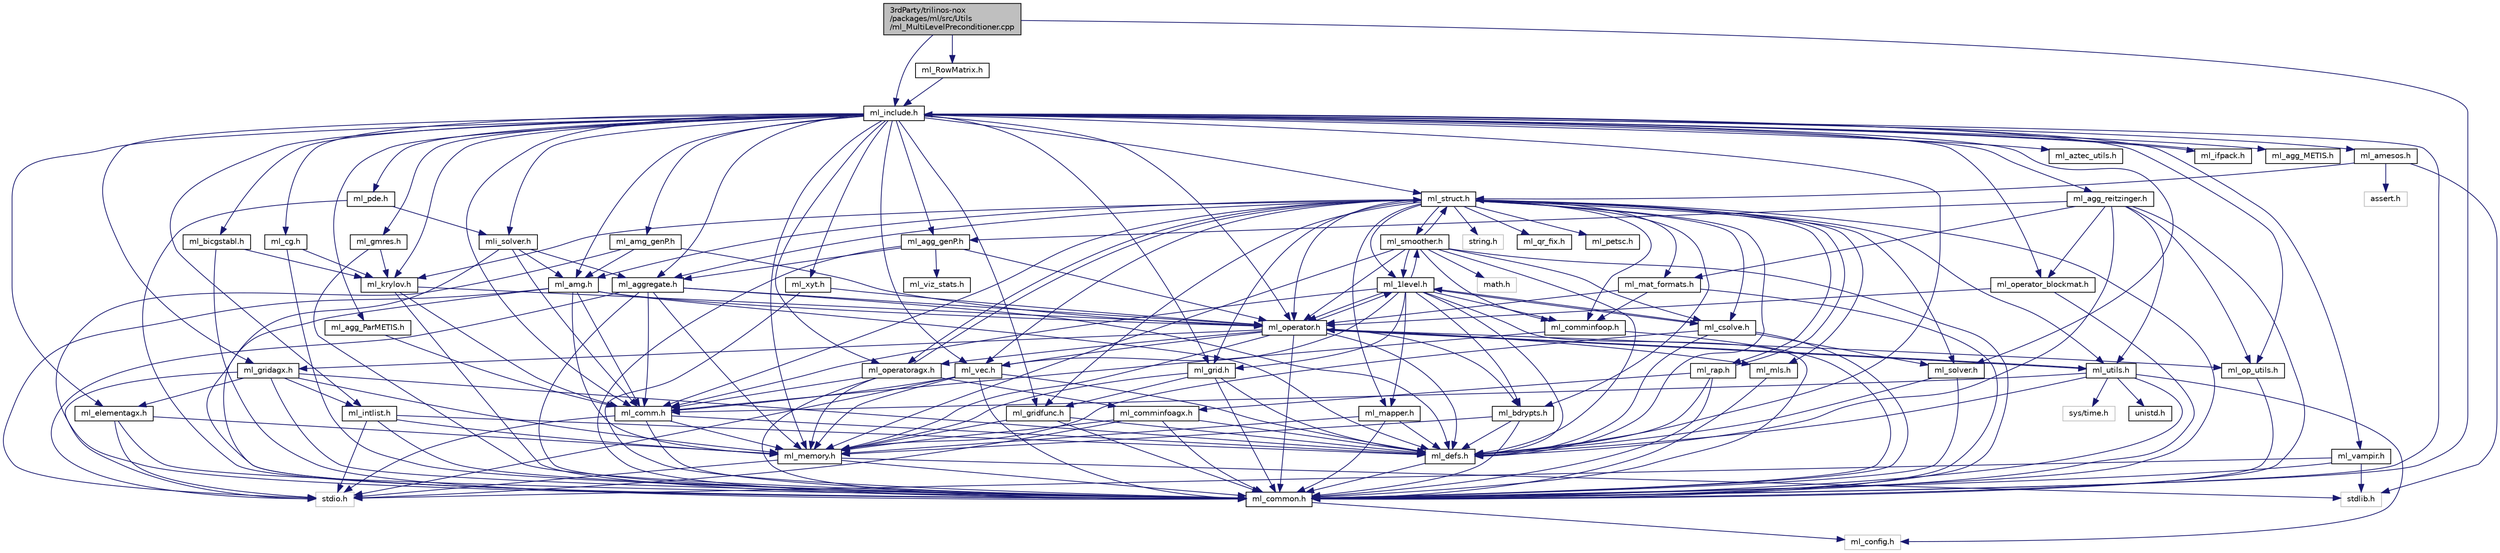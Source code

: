 digraph "3rdParty/trilinos-nox/packages/ml/src/Utils/ml_MultiLevelPreconditioner.cpp"
{
  edge [fontname="Helvetica",fontsize="10",labelfontname="Helvetica",labelfontsize="10"];
  node [fontname="Helvetica",fontsize="10",shape=record];
  Node0 [label="3rdParty/trilinos-nox\l/packages/ml/src/Utils\l/ml_MultiLevelPreconditioner.cpp",height=0.2,width=0.4,color="black", fillcolor="grey75", style="filled", fontcolor="black"];
  Node0 -> Node1 [color="midnightblue",fontsize="10",style="solid",fontname="Helvetica"];
  Node1 [label="ml_common.h",height=0.2,width=0.4,color="black", fillcolor="white", style="filled",URL="$db/d87/ml__common_8h.html"];
  Node1 -> Node2 [color="midnightblue",fontsize="10",style="solid",fontname="Helvetica"];
  Node2 [label="ml_config.h",height=0.2,width=0.4,color="grey75", fillcolor="white", style="filled"];
  Node0 -> Node3 [color="midnightblue",fontsize="10",style="solid",fontname="Helvetica"];
  Node3 [label="ml_include.h",height=0.2,width=0.4,color="black", fillcolor="white", style="filled",URL="$d4/dfb/ml__include_8h.html"];
  Node3 -> Node1 [color="midnightblue",fontsize="10",style="solid",fontname="Helvetica"];
  Node3 -> Node4 [color="midnightblue",fontsize="10",style="solid",fontname="Helvetica"];
  Node4 [label="ml_defs.h",height=0.2,width=0.4,color="black", fillcolor="white", style="filled",URL="$d7/d96/ml__defs_8h.html"];
  Node4 -> Node1 [color="midnightblue",fontsize="10",style="solid",fontname="Helvetica"];
  Node3 -> Node5 [color="midnightblue",fontsize="10",style="solid",fontname="Helvetica"];
  Node5 [label="ml_struct.h",height=0.2,width=0.4,color="black", fillcolor="white", style="filled",URL="$db/de5/ml__struct_8h.html"];
  Node5 -> Node1 [color="midnightblue",fontsize="10",style="solid",fontname="Helvetica"];
  Node5 -> Node4 [color="midnightblue",fontsize="10",style="solid",fontname="Helvetica"];
  Node5 -> Node6 [color="midnightblue",fontsize="10",style="solid",fontname="Helvetica"];
  Node6 [label="ml_bdrypts.h",height=0.2,width=0.4,color="black", fillcolor="white", style="filled",URL="$d6/d86/ml__bdrypts_8h.html"];
  Node6 -> Node1 [color="midnightblue",fontsize="10",style="solid",fontname="Helvetica"];
  Node6 -> Node4 [color="midnightblue",fontsize="10",style="solid",fontname="Helvetica"];
  Node6 -> Node7 [color="midnightblue",fontsize="10",style="solid",fontname="Helvetica"];
  Node7 [label="ml_memory.h",height=0.2,width=0.4,color="black", fillcolor="white", style="filled",URL="$db/d67/ml__memory_8h.html"];
  Node7 -> Node8 [color="midnightblue",fontsize="10",style="solid",fontname="Helvetica"];
  Node8 [label="stdio.h",height=0.2,width=0.4,color="grey75", fillcolor="white", style="filled"];
  Node7 -> Node9 [color="midnightblue",fontsize="10",style="solid",fontname="Helvetica"];
  Node9 [label="stdlib.h",height=0.2,width=0.4,color="grey75", fillcolor="white", style="filled"];
  Node7 -> Node1 [color="midnightblue",fontsize="10",style="solid",fontname="Helvetica"];
  Node5 -> Node10 [color="midnightblue",fontsize="10",style="solid",fontname="Helvetica"];
  Node10 [label="ml_mapper.h",height=0.2,width=0.4,color="black", fillcolor="white", style="filled",URL="$d7/d59/ml__mapper_8h.html"];
  Node10 -> Node1 [color="midnightblue",fontsize="10",style="solid",fontname="Helvetica"];
  Node10 -> Node4 [color="midnightblue",fontsize="10",style="solid",fontname="Helvetica"];
  Node10 -> Node7 [color="midnightblue",fontsize="10",style="solid",fontname="Helvetica"];
  Node5 -> Node11 [color="midnightblue",fontsize="10",style="solid",fontname="Helvetica"];
  Node11 [label="ml_grid.h",height=0.2,width=0.4,color="black", fillcolor="white", style="filled",URL="$d2/dab/ml__grid_8h.html"];
  Node11 -> Node1 [color="midnightblue",fontsize="10",style="solid",fontname="Helvetica"];
  Node11 -> Node4 [color="midnightblue",fontsize="10",style="solid",fontname="Helvetica"];
  Node11 -> Node7 [color="midnightblue",fontsize="10",style="solid",fontname="Helvetica"];
  Node11 -> Node12 [color="midnightblue",fontsize="10",style="solid",fontname="Helvetica"];
  Node12 [label="ml_gridfunc.h",height=0.2,width=0.4,color="black", fillcolor="white", style="filled",URL="$d7/df5/ml__gridfunc_8h.html"];
  Node12 -> Node1 [color="midnightblue",fontsize="10",style="solid",fontname="Helvetica"];
  Node12 -> Node4 [color="midnightblue",fontsize="10",style="solid",fontname="Helvetica"];
  Node12 -> Node7 [color="midnightblue",fontsize="10",style="solid",fontname="Helvetica"];
  Node5 -> Node13 [color="midnightblue",fontsize="10",style="solid",fontname="Helvetica"];
  Node13 [label="ml_smoother.h",height=0.2,width=0.4,color="black", fillcolor="white", style="filled",URL="$d7/d5b/ml__smoother_8h.html"];
  Node13 -> Node1 [color="midnightblue",fontsize="10",style="solid",fontname="Helvetica"];
  Node13 -> Node4 [color="midnightblue",fontsize="10",style="solid",fontname="Helvetica"];
  Node13 -> Node7 [color="midnightblue",fontsize="10",style="solid",fontname="Helvetica"];
  Node13 -> Node14 [color="midnightblue",fontsize="10",style="solid",fontname="Helvetica"];
  Node14 [label="ml_1level.h",height=0.2,width=0.4,color="black", fillcolor="white", style="filled",URL="$da/ddc/ml__1level_8h.html"];
  Node14 -> Node1 [color="midnightblue",fontsize="10",style="solid",fontname="Helvetica"];
  Node14 -> Node4 [color="midnightblue",fontsize="10",style="solid",fontname="Helvetica"];
  Node14 -> Node6 [color="midnightblue",fontsize="10",style="solid",fontname="Helvetica"];
  Node14 -> Node10 [color="midnightblue",fontsize="10",style="solid",fontname="Helvetica"];
  Node14 -> Node11 [color="midnightblue",fontsize="10",style="solid",fontname="Helvetica"];
  Node14 -> Node15 [color="midnightblue",fontsize="10",style="solid",fontname="Helvetica"];
  Node15 [label="ml_comm.h",height=0.2,width=0.4,color="black", fillcolor="white", style="filled",URL="$d7/d8c/ml__comm_8h.html"];
  Node15 -> Node8 [color="midnightblue",fontsize="10",style="solid",fontname="Helvetica"];
  Node15 -> Node1 [color="midnightblue",fontsize="10",style="solid",fontname="Helvetica"];
  Node15 -> Node4 [color="midnightblue",fontsize="10",style="solid",fontname="Helvetica"];
  Node15 -> Node7 [color="midnightblue",fontsize="10",style="solid",fontname="Helvetica"];
  Node14 -> Node16 [color="midnightblue",fontsize="10",style="solid",fontname="Helvetica"];
  Node16 [label="ml_comminfoop.h",height=0.2,width=0.4,color="black", fillcolor="white", style="filled",URL="$d3/d65/ml__comminfoop_8h.html"];
  Node16 -> Node1 [color="midnightblue",fontsize="10",style="solid",fontname="Helvetica"];
  Node16 -> Node15 [color="midnightblue",fontsize="10",style="solid",fontname="Helvetica"];
  Node14 -> Node17 [color="midnightblue",fontsize="10",style="solid",fontname="Helvetica"];
  Node17 [label="ml_operator.h",height=0.2,width=0.4,color="black", fillcolor="white", style="filled",URL="$d5/da8/ml__operator_8h.html"];
  Node17 -> Node1 [color="midnightblue",fontsize="10",style="solid",fontname="Helvetica"];
  Node17 -> Node4 [color="midnightblue",fontsize="10",style="solid",fontname="Helvetica"];
  Node17 -> Node7 [color="midnightblue",fontsize="10",style="solid",fontname="Helvetica"];
  Node17 -> Node6 [color="midnightblue",fontsize="10",style="solid",fontname="Helvetica"];
  Node17 -> Node14 [color="midnightblue",fontsize="10",style="solid",fontname="Helvetica"];
  Node17 -> Node18 [color="midnightblue",fontsize="10",style="solid",fontname="Helvetica"];
  Node18 [label="ml_operatoragx.h",height=0.2,width=0.4,color="black", fillcolor="white", style="filled",URL="$db/dba/ml__operatoragx_8h.html"];
  Node18 -> Node1 [color="midnightblue",fontsize="10",style="solid",fontname="Helvetica"];
  Node18 -> Node7 [color="midnightblue",fontsize="10",style="solid",fontname="Helvetica"];
  Node18 -> Node15 [color="midnightblue",fontsize="10",style="solid",fontname="Helvetica"];
  Node18 -> Node19 [color="midnightblue",fontsize="10",style="solid",fontname="Helvetica"];
  Node19 [label="ml_comminfoagx.h",height=0.2,width=0.4,color="black", fillcolor="white", style="filled",URL="$d5/d9f/ml__comminfoagx_8h.html"];
  Node19 -> Node8 [color="midnightblue",fontsize="10",style="solid",fontname="Helvetica"];
  Node19 -> Node1 [color="midnightblue",fontsize="10",style="solid",fontname="Helvetica"];
  Node19 -> Node4 [color="midnightblue",fontsize="10",style="solid",fontname="Helvetica"];
  Node19 -> Node7 [color="midnightblue",fontsize="10",style="solid",fontname="Helvetica"];
  Node18 -> Node5 [color="midnightblue",fontsize="10",style="solid",fontname="Helvetica"];
  Node17 -> Node20 [color="midnightblue",fontsize="10",style="solid",fontname="Helvetica"];
  Node20 [label="ml_vec.h",height=0.2,width=0.4,color="black", fillcolor="white", style="filled",URL="$d6/d81/ml__vec_8h.html"];
  Node20 -> Node8 [color="midnightblue",fontsize="10",style="solid",fontname="Helvetica"];
  Node20 -> Node1 [color="midnightblue",fontsize="10",style="solid",fontname="Helvetica"];
  Node20 -> Node7 [color="midnightblue",fontsize="10",style="solid",fontname="Helvetica"];
  Node20 -> Node15 [color="midnightblue",fontsize="10",style="solid",fontname="Helvetica"];
  Node20 -> Node4 [color="midnightblue",fontsize="10",style="solid",fontname="Helvetica"];
  Node17 -> Node21 [color="midnightblue",fontsize="10",style="solid",fontname="Helvetica"];
  Node21 [label="ml_gridagx.h",height=0.2,width=0.4,color="black", fillcolor="white", style="filled",URL="$dc/df9/ml__gridagx_8h.html"];
  Node21 -> Node8 [color="midnightblue",fontsize="10",style="solid",fontname="Helvetica"];
  Node21 -> Node1 [color="midnightblue",fontsize="10",style="solid",fontname="Helvetica"];
  Node21 -> Node4 [color="midnightblue",fontsize="10",style="solid",fontname="Helvetica"];
  Node21 -> Node7 [color="midnightblue",fontsize="10",style="solid",fontname="Helvetica"];
  Node21 -> Node22 [color="midnightblue",fontsize="10",style="solid",fontname="Helvetica"];
  Node22 [label="ml_intlist.h",height=0.2,width=0.4,color="black", fillcolor="white", style="filled",URL="$df/d98/ml__intlist_8h.html"];
  Node22 -> Node8 [color="midnightblue",fontsize="10",style="solid",fontname="Helvetica"];
  Node22 -> Node1 [color="midnightblue",fontsize="10",style="solid",fontname="Helvetica"];
  Node22 -> Node4 [color="midnightblue",fontsize="10",style="solid",fontname="Helvetica"];
  Node22 -> Node7 [color="midnightblue",fontsize="10",style="solid",fontname="Helvetica"];
  Node21 -> Node23 [color="midnightblue",fontsize="10",style="solid",fontname="Helvetica"];
  Node23 [label="ml_elementagx.h",height=0.2,width=0.4,color="black", fillcolor="white", style="filled",URL="$db/d58/ml__elementagx_8h.html"];
  Node23 -> Node8 [color="midnightblue",fontsize="10",style="solid",fontname="Helvetica"];
  Node23 -> Node1 [color="midnightblue",fontsize="10",style="solid",fontname="Helvetica"];
  Node23 -> Node7 [color="midnightblue",fontsize="10",style="solid",fontname="Helvetica"];
  Node17 -> Node24 [color="midnightblue",fontsize="10",style="solid",fontname="Helvetica"];
  Node24 [label="ml_mls.h",height=0.2,width=0.4,color="black", fillcolor="white", style="filled",URL="$d7/d6a/ml__mls_8h.html"];
  Node24 -> Node1 [color="midnightblue",fontsize="10",style="solid",fontname="Helvetica"];
  Node17 -> Node25 [color="midnightblue",fontsize="10",style="solid",fontname="Helvetica"];
  Node25 [label="ml_utils.h",height=0.2,width=0.4,color="black", fillcolor="white", style="filled",URL="$de/dcd/ml__utils_8h.html"];
  Node25 -> Node26 [color="midnightblue",fontsize="10",style="solid",fontname="Helvetica"];
  Node26 [label="sys/time.h",height=0.2,width=0.4,color="grey75", fillcolor="white", style="filled"];
  Node25 -> Node27 [color="midnightblue",fontsize="10",style="solid",fontname="Helvetica"];
  Node27 [label="unistd.h",height=0.2,width=0.4,color="black", fillcolor="white", style="filled",URL="$da/d6f/unistd_8h.html"];
  Node25 -> Node2 [color="midnightblue",fontsize="10",style="solid",fontname="Helvetica"];
  Node25 -> Node1 [color="midnightblue",fontsize="10",style="solid",fontname="Helvetica"];
  Node25 -> Node4 [color="midnightblue",fontsize="10",style="solid",fontname="Helvetica"];
  Node25 -> Node15 [color="midnightblue",fontsize="10",style="solid",fontname="Helvetica"];
  Node25 -> Node17 [color="midnightblue",fontsize="10",style="solid",fontname="Helvetica"];
  Node17 -> Node28 [color="midnightblue",fontsize="10",style="solid",fontname="Helvetica"];
  Node28 [label="ml_op_utils.h",height=0.2,width=0.4,color="black", fillcolor="white", style="filled",URL="$d0/d40/ml__op__utils_8h.html"];
  Node28 -> Node1 [color="midnightblue",fontsize="10",style="solid",fontname="Helvetica"];
  Node14 -> Node13 [color="midnightblue",fontsize="10",style="solid",fontname="Helvetica"];
  Node14 -> Node29 [color="midnightblue",fontsize="10",style="solid",fontname="Helvetica"];
  Node29 [label="ml_csolve.h",height=0.2,width=0.4,color="black", fillcolor="white", style="filled",URL="$d5/dea/ml__csolve_8h.html"];
  Node29 -> Node1 [color="midnightblue",fontsize="10",style="solid",fontname="Helvetica"];
  Node29 -> Node4 [color="midnightblue",fontsize="10",style="solid",fontname="Helvetica"];
  Node29 -> Node7 [color="midnightblue",fontsize="10",style="solid",fontname="Helvetica"];
  Node29 -> Node14 [color="midnightblue",fontsize="10",style="solid",fontname="Helvetica"];
  Node29 -> Node30 [color="midnightblue",fontsize="10",style="solid",fontname="Helvetica"];
  Node30 [label="ml_solver.h",height=0.2,width=0.4,color="black", fillcolor="white", style="filled",URL="$d9/d46/ml__solver_8h.html"];
  Node30 -> Node1 [color="midnightblue",fontsize="10",style="solid",fontname="Helvetica"];
  Node30 -> Node4 [color="midnightblue",fontsize="10",style="solid",fontname="Helvetica"];
  Node14 -> Node20 [color="midnightblue",fontsize="10",style="solid",fontname="Helvetica"];
  Node13 -> Node17 [color="midnightblue",fontsize="10",style="solid",fontname="Helvetica"];
  Node13 -> Node16 [color="midnightblue",fontsize="10",style="solid",fontname="Helvetica"];
  Node13 -> Node29 [color="midnightblue",fontsize="10",style="solid",fontname="Helvetica"];
  Node13 -> Node5 [color="midnightblue",fontsize="10",style="solid",fontname="Helvetica"];
  Node13 -> Node31 [color="midnightblue",fontsize="10",style="solid",fontname="Helvetica"];
  Node31 [label="math.h",height=0.2,width=0.4,color="grey75", fillcolor="white", style="filled"];
  Node5 -> Node16 [color="midnightblue",fontsize="10",style="solid",fontname="Helvetica"];
  Node5 -> Node14 [color="midnightblue",fontsize="10",style="solid",fontname="Helvetica"];
  Node5 -> Node17 [color="midnightblue",fontsize="10",style="solid",fontname="Helvetica"];
  Node5 -> Node29 [color="midnightblue",fontsize="10",style="solid",fontname="Helvetica"];
  Node5 -> Node18 [color="midnightblue",fontsize="10",style="solid",fontname="Helvetica"];
  Node5 -> Node15 [color="midnightblue",fontsize="10",style="solid",fontname="Helvetica"];
  Node5 -> Node12 [color="midnightblue",fontsize="10",style="solid",fontname="Helvetica"];
  Node5 -> Node20 [color="midnightblue",fontsize="10",style="solid",fontname="Helvetica"];
  Node5 -> Node32 [color="midnightblue",fontsize="10",style="solid",fontname="Helvetica"];
  Node32 [label="ml_rap.h",height=0.2,width=0.4,color="black", fillcolor="white", style="filled",URL="$db/d64/ml__rap_8h.html"];
  Node32 -> Node1 [color="midnightblue",fontsize="10",style="solid",fontname="Helvetica"];
  Node32 -> Node4 [color="midnightblue",fontsize="10",style="solid",fontname="Helvetica"];
  Node32 -> Node5 [color="midnightblue",fontsize="10",style="solid",fontname="Helvetica"];
  Node32 -> Node19 [color="midnightblue",fontsize="10",style="solid",fontname="Helvetica"];
  Node5 -> Node25 [color="midnightblue",fontsize="10",style="solid",fontname="Helvetica"];
  Node5 -> Node33 [color="midnightblue",fontsize="10",style="solid",fontname="Helvetica"];
  Node33 [label="ml_mat_formats.h",height=0.2,width=0.4,color="black", fillcolor="white", style="filled",URL="$d0/dfe/ml__mat__formats_8h.html"];
  Node33 -> Node1 [color="midnightblue",fontsize="10",style="solid",fontname="Helvetica"];
  Node33 -> Node16 [color="midnightblue",fontsize="10",style="solid",fontname="Helvetica"];
  Node33 -> Node17 [color="midnightblue",fontsize="10",style="solid",fontname="Helvetica"];
  Node5 -> Node30 [color="midnightblue",fontsize="10",style="solid",fontname="Helvetica"];
  Node5 -> Node34 [color="midnightblue",fontsize="10",style="solid",fontname="Helvetica"];
  Node34 [label="ml_krylov.h",height=0.2,width=0.4,color="black", fillcolor="white", style="filled",URL="$dc/de5/ml__krylov_8h.html"];
  Node34 -> Node1 [color="midnightblue",fontsize="10",style="solid",fontname="Helvetica"];
  Node34 -> Node15 [color="midnightblue",fontsize="10",style="solid",fontname="Helvetica"];
  Node34 -> Node17 [color="midnightblue",fontsize="10",style="solid",fontname="Helvetica"];
  Node5 -> Node35 [color="midnightblue",fontsize="10",style="solid",fontname="Helvetica"];
  Node35 [label="ml_amg.h",height=0.2,width=0.4,color="black", fillcolor="white", style="filled",URL="$d6/d6c/ml__amg_8h.html"];
  Node35 -> Node8 [color="midnightblue",fontsize="10",style="solid",fontname="Helvetica"];
  Node35 -> Node1 [color="midnightblue",fontsize="10",style="solid",fontname="Helvetica"];
  Node35 -> Node4 [color="midnightblue",fontsize="10",style="solid",fontname="Helvetica"];
  Node35 -> Node15 [color="midnightblue",fontsize="10",style="solid",fontname="Helvetica"];
  Node35 -> Node7 [color="midnightblue",fontsize="10",style="solid",fontname="Helvetica"];
  Node35 -> Node17 [color="midnightblue",fontsize="10",style="solid",fontname="Helvetica"];
  Node5 -> Node36 [color="midnightblue",fontsize="10",style="solid",fontname="Helvetica"];
  Node36 [label="ml_aggregate.h",height=0.2,width=0.4,color="black", fillcolor="white", style="filled",URL="$dd/da4/ml__aggregate_8h.html"];
  Node36 -> Node8 [color="midnightblue",fontsize="10",style="solid",fontname="Helvetica"];
  Node36 -> Node1 [color="midnightblue",fontsize="10",style="solid",fontname="Helvetica"];
  Node36 -> Node4 [color="midnightblue",fontsize="10",style="solid",fontname="Helvetica"];
  Node36 -> Node15 [color="midnightblue",fontsize="10",style="solid",fontname="Helvetica"];
  Node36 -> Node7 [color="midnightblue",fontsize="10",style="solid",fontname="Helvetica"];
  Node36 -> Node17 [color="midnightblue",fontsize="10",style="solid",fontname="Helvetica"];
  Node5 -> Node24 [color="midnightblue",fontsize="10",style="solid",fontname="Helvetica"];
  Node5 -> Node37 [color="midnightblue",fontsize="10",style="solid",fontname="Helvetica"];
  Node37 [label="string.h",height=0.2,width=0.4,color="grey75", fillcolor="white", style="filled"];
  Node5 -> Node38 [color="midnightblue",fontsize="10",style="solid",fontname="Helvetica"];
  Node38 [label="ml_qr_fix.h",height=0.2,width=0.4,color="black", fillcolor="white", style="filled",URL="$d6/dad/ml__qr__fix_8h.html"];
  Node5 -> Node39 [color="midnightblue",fontsize="10",style="solid",fontname="Helvetica"];
  Node39 [label="ml_petsc.h",height=0.2,width=0.4,color="black", fillcolor="white", style="filled",URL="$d4/d9f/ml__petsc_8h.html",tooltip="ML wrappers for PETSc data stuctures. "];
  Node3 -> Node40 [color="midnightblue",fontsize="10",style="solid",fontname="Helvetica"];
  Node40 [label="ml_agg_genP.h",height=0.2,width=0.4,color="black", fillcolor="white", style="filled",URL="$d0/d33/ml__agg__gen_p_8h.html"];
  Node40 -> Node1 [color="midnightblue",fontsize="10",style="solid",fontname="Helvetica"];
  Node40 -> Node17 [color="midnightblue",fontsize="10",style="solid",fontname="Helvetica"];
  Node40 -> Node36 [color="midnightblue",fontsize="10",style="solid",fontname="Helvetica"];
  Node40 -> Node41 [color="midnightblue",fontsize="10",style="solid",fontname="Helvetica"];
  Node41 [label="ml_viz_stats.h",height=0.2,width=0.4,color="black", fillcolor="white", style="filled",URL="$d5/de0/ml__viz__stats_8h.html"];
  Node3 -> Node36 [color="midnightblue",fontsize="10",style="solid",fontname="Helvetica"];
  Node3 -> Node35 [color="midnightblue",fontsize="10",style="solid",fontname="Helvetica"];
  Node3 -> Node42 [color="midnightblue",fontsize="10",style="solid",fontname="Helvetica"];
  Node42 [label="ml_amg_genP.h",height=0.2,width=0.4,color="black", fillcolor="white", style="filled",URL="$d3/d4d/ml__amg__gen_p_8h.html"];
  Node42 -> Node1 [color="midnightblue",fontsize="10",style="solid",fontname="Helvetica"];
  Node42 -> Node35 [color="midnightblue",fontsize="10",style="solid",fontname="Helvetica"];
  Node42 -> Node17 [color="midnightblue",fontsize="10",style="solid",fontname="Helvetica"];
  Node3 -> Node43 [color="midnightblue",fontsize="10",style="solid",fontname="Helvetica"];
  Node43 [label="ml_bicgstabl.h",height=0.2,width=0.4,color="black", fillcolor="white", style="filled",URL="$dc/dbb/ml__bicgstabl_8h.html"];
  Node43 -> Node1 [color="midnightblue",fontsize="10",style="solid",fontname="Helvetica"];
  Node43 -> Node34 [color="midnightblue",fontsize="10",style="solid",fontname="Helvetica"];
  Node3 -> Node44 [color="midnightblue",fontsize="10",style="solid",fontname="Helvetica"];
  Node44 [label="ml_cg.h",height=0.2,width=0.4,color="black", fillcolor="white", style="filled",URL="$d0/d14/ml__cg_8h.html"];
  Node44 -> Node1 [color="midnightblue",fontsize="10",style="solid",fontname="Helvetica"];
  Node44 -> Node34 [color="midnightblue",fontsize="10",style="solid",fontname="Helvetica"];
  Node3 -> Node15 [color="midnightblue",fontsize="10",style="solid",fontname="Helvetica"];
  Node3 -> Node45 [color="midnightblue",fontsize="10",style="solid",fontname="Helvetica"];
  Node45 [label="ml_gmres.h",height=0.2,width=0.4,color="black", fillcolor="white", style="filled",URL="$d4/d48/ml__gmres_8h.html"];
  Node45 -> Node1 [color="midnightblue",fontsize="10",style="solid",fontname="Helvetica"];
  Node45 -> Node34 [color="midnightblue",fontsize="10",style="solid",fontname="Helvetica"];
  Node3 -> Node11 [color="midnightblue",fontsize="10",style="solid",fontname="Helvetica"];
  Node3 -> Node21 [color="midnightblue",fontsize="10",style="solid",fontname="Helvetica"];
  Node3 -> Node12 [color="midnightblue",fontsize="10",style="solid",fontname="Helvetica"];
  Node3 -> Node34 [color="midnightblue",fontsize="10",style="solid",fontname="Helvetica"];
  Node3 -> Node17 [color="midnightblue",fontsize="10",style="solid",fontname="Helvetica"];
  Node3 -> Node46 [color="midnightblue",fontsize="10",style="solid",fontname="Helvetica"];
  Node46 [label="mli_solver.h",height=0.2,width=0.4,color="black", fillcolor="white", style="filled",URL="$d6/dfe/mli__solver_8h.html"];
  Node46 -> Node1 [color="midnightblue",fontsize="10",style="solid",fontname="Helvetica"];
  Node46 -> Node15 [color="midnightblue",fontsize="10",style="solid",fontname="Helvetica"];
  Node46 -> Node36 [color="midnightblue",fontsize="10",style="solid",fontname="Helvetica"];
  Node46 -> Node35 [color="midnightblue",fontsize="10",style="solid",fontname="Helvetica"];
  Node3 -> Node47 [color="midnightblue",fontsize="10",style="solid",fontname="Helvetica"];
  Node47 [label="ml_pde.h",height=0.2,width=0.4,color="black", fillcolor="white", style="filled",URL="$da/dfc/ml__pde_8h.html"];
  Node47 -> Node1 [color="midnightblue",fontsize="10",style="solid",fontname="Helvetica"];
  Node47 -> Node46 [color="midnightblue",fontsize="10",style="solid",fontname="Helvetica"];
  Node3 -> Node30 [color="midnightblue",fontsize="10",style="solid",fontname="Helvetica"];
  Node3 -> Node20 [color="midnightblue",fontsize="10",style="solid",fontname="Helvetica"];
  Node3 -> Node23 [color="midnightblue",fontsize="10",style="solid",fontname="Helvetica"];
  Node3 -> Node22 [color="midnightblue",fontsize="10",style="solid",fontname="Helvetica"];
  Node3 -> Node18 [color="midnightblue",fontsize="10",style="solid",fontname="Helvetica"];
  Node3 -> Node48 [color="midnightblue",fontsize="10",style="solid",fontname="Helvetica"];
  Node48 [label="ml_xyt.h",height=0.2,width=0.4,color="black", fillcolor="white", style="filled",URL="$d7/d41/ml__xyt_8h.html"];
  Node48 -> Node1 [color="midnightblue",fontsize="10",style="solid",fontname="Helvetica"];
  Node48 -> Node17 [color="midnightblue",fontsize="10",style="solid",fontname="Helvetica"];
  Node3 -> Node28 [color="midnightblue",fontsize="10",style="solid",fontname="Helvetica"];
  Node3 -> Node49 [color="midnightblue",fontsize="10",style="solid",fontname="Helvetica"];
  Node49 [label="ml_operator_blockmat.h",height=0.2,width=0.4,color="black", fillcolor="white", style="filled",URL="$d0/d12/ml__operator__blockmat_8h.html"];
  Node49 -> Node1 [color="midnightblue",fontsize="10",style="solid",fontname="Helvetica"];
  Node49 -> Node17 [color="midnightblue",fontsize="10",style="solid",fontname="Helvetica"];
  Node3 -> Node50 [color="midnightblue",fontsize="10",style="solid",fontname="Helvetica"];
  Node50 [label="ml_agg_reitzinger.h",height=0.2,width=0.4,color="black", fillcolor="white", style="filled",URL="$d5/d9b/ml__agg__reitzinger_8h.html"];
  Node50 -> Node1 [color="midnightblue",fontsize="10",style="solid",fontname="Helvetica"];
  Node50 -> Node4 [color="midnightblue",fontsize="10",style="solid",fontname="Helvetica"];
  Node50 -> Node33 [color="midnightblue",fontsize="10",style="solid",fontname="Helvetica"];
  Node50 -> Node40 [color="midnightblue",fontsize="10",style="solid",fontname="Helvetica"];
  Node50 -> Node28 [color="midnightblue",fontsize="10",style="solid",fontname="Helvetica"];
  Node50 -> Node49 [color="midnightblue",fontsize="10",style="solid",fontname="Helvetica"];
  Node50 -> Node25 [color="midnightblue",fontsize="10",style="solid",fontname="Helvetica"];
  Node3 -> Node51 [color="midnightblue",fontsize="10",style="solid",fontname="Helvetica"];
  Node51 [label="ml_aztec_utils.h",height=0.2,width=0.4,color="black", fillcolor="white", style="filled",URL="$dd/d39/ml__aztec__utils_8h.html"];
  Node3 -> Node7 [color="midnightblue",fontsize="10",style="solid",fontname="Helvetica"];
  Node3 -> Node52 [color="midnightblue",fontsize="10",style="solid",fontname="Helvetica"];
  Node52 [label="ml_vampir.h",height=0.2,width=0.4,color="black", fillcolor="white", style="filled",URL="$df/d96/ml__vampir_8h.html"];
  Node52 -> Node1 [color="midnightblue",fontsize="10",style="solid",fontname="Helvetica"];
  Node52 -> Node8 [color="midnightblue",fontsize="10",style="solid",fontname="Helvetica"];
  Node52 -> Node9 [color="midnightblue",fontsize="10",style="solid",fontname="Helvetica"];
  Node3 -> Node53 [color="midnightblue",fontsize="10",style="solid",fontname="Helvetica"];
  Node53 [label="ml_amesos.h",height=0.2,width=0.4,color="black", fillcolor="white", style="filled",URL="$d8/d40/ml__amesos_8h.html"];
  Node53 -> Node9 [color="midnightblue",fontsize="10",style="solid",fontname="Helvetica"];
  Node53 -> Node54 [color="midnightblue",fontsize="10",style="solid",fontname="Helvetica"];
  Node54 [label="assert.h",height=0.2,width=0.4,color="grey75", fillcolor="white", style="filled"];
  Node53 -> Node5 [color="midnightblue",fontsize="10",style="solid",fontname="Helvetica"];
  Node3 -> Node55 [color="midnightblue",fontsize="10",style="solid",fontname="Helvetica"];
  Node55 [label="ml_ifpack.h",height=0.2,width=0.4,color="black", fillcolor="white", style="filled",URL="$da/d9f/ml__ifpack_8h.html"];
  Node55 -> Node3 [color="midnightblue",fontsize="10",style="solid",fontname="Helvetica"];
  Node3 -> Node56 [color="midnightblue",fontsize="10",style="solid",fontname="Helvetica"];
  Node56 [label="ml_agg_METIS.h",height=0.2,width=0.4,color="black", fillcolor="white", style="filled",URL="$d6/d76/ml__agg___m_e_t_i_s_8h.html"];
  Node3 -> Node57 [color="midnightblue",fontsize="10",style="solid",fontname="Helvetica"];
  Node57 [label="ml_agg_ParMETIS.h",height=0.2,width=0.4,color="black", fillcolor="white", style="filled",URL="$d2/d13/ml__agg___par_m_e_t_i_s_8h.html"];
  Node57 -> Node15 [color="midnightblue",fontsize="10",style="solid",fontname="Helvetica"];
  Node0 -> Node58 [color="midnightblue",fontsize="10",style="solid",fontname="Helvetica"];
  Node58 [label="ml_RowMatrix.h",height=0.2,width=0.4,color="black", fillcolor="white", style="filled",URL="$d9/dee/ml___row_matrix_8h.html",tooltip="Wrapper from ML_Operator to Epetra_RowMatrix. "];
  Node58 -> Node3 [color="midnightblue",fontsize="10",style="solid",fontname="Helvetica"];
}
